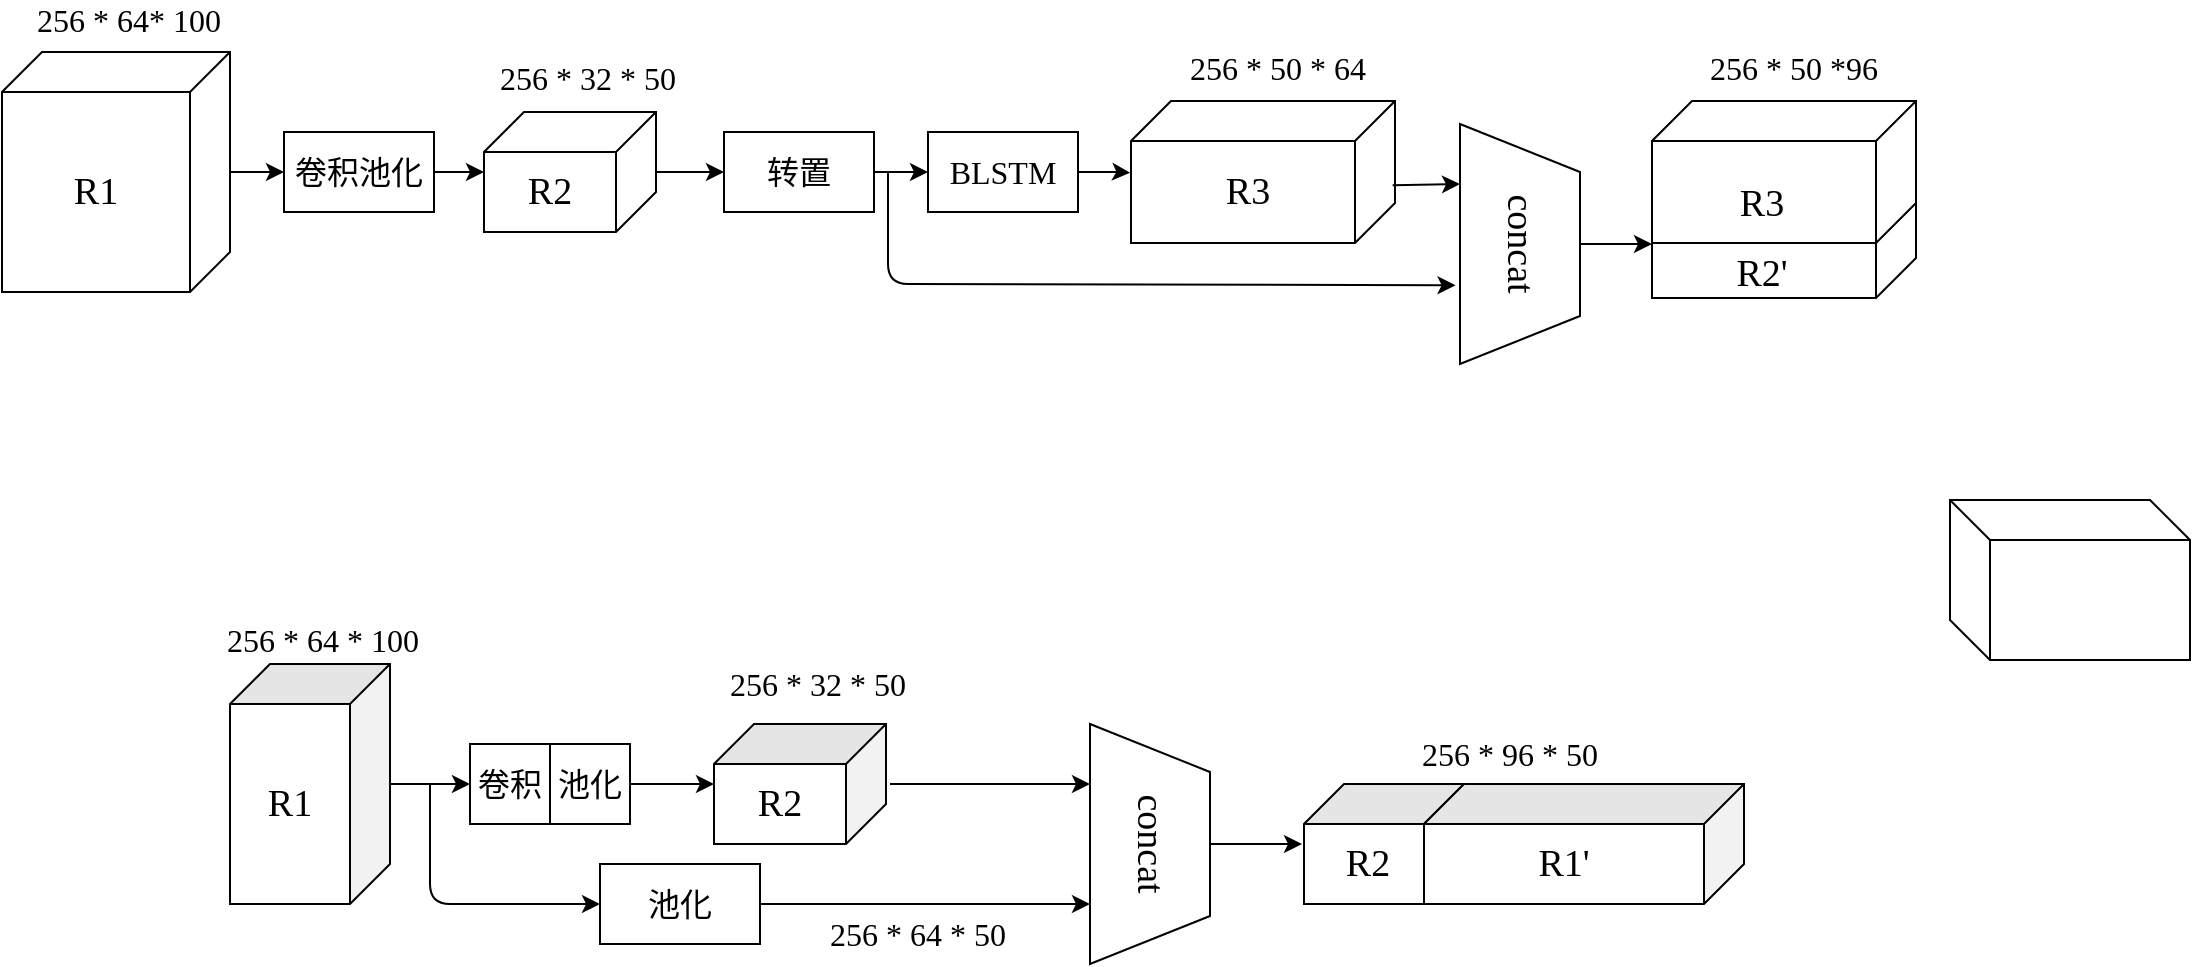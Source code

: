 <mxfile version="12.9.3" type="github">
  <diagram id="qBqB7yWqQwRtmxhurrX3" name="Page-1">
    <mxGraphModel dx="1323" dy="659" grid="1" gridSize="10" guides="1" tooltips="1" connect="1" arrows="1" fold="1" page="1" pageScale="1" pageWidth="827" pageHeight="1169" math="0" shadow="0">
      <root>
        <mxCell id="0" />
        <mxCell id="1" parent="0" />
        <mxCell id="oBfR3ffEFmptnwIIL1fz-1" value="" style="shape=cube;whiteSpace=wrap;html=1;boundedLbl=1;backgroundOutline=1;darkOpacity=0.05;darkOpacity2=0.1;rotation=90;fontFamily=Times New Roman;" parent="1" vertex="1">
          <mxGeometry x="100" y="570" width="120" height="80" as="geometry" />
        </mxCell>
        <mxCell id="oBfR3ffEFmptnwIIL1fz-10" value="" style="edgeStyle=orthogonalEdgeStyle;rounded=0;orthogonalLoop=1;jettySize=auto;html=1;fontFamily=Times New Roman;" parent="1" source="oBfR3ffEFmptnwIIL1fz-1" target="oBfR3ffEFmptnwIIL1fz-4" edge="1">
          <mxGeometry relative="1" as="geometry" />
        </mxCell>
        <mxCell id="oBfR3ffEFmptnwIIL1fz-14" value="" style="edgeStyle=orthogonalEdgeStyle;rounded=0;orthogonalLoop=1;jettySize=auto;html=1;entryX=0.25;entryY=1;entryDx=0;entryDy=0;fontFamily=Times New Roman;exitX=0.5;exitY=-0.023;exitDx=0;exitDy=0;exitPerimeter=0;" parent="1" source="3sx3NdT83uoYnKy77Azz-8" target="oBfR3ffEFmptnwIIL1fz-13" edge="1">
          <mxGeometry relative="1" as="geometry">
            <Array as="points" />
            <mxPoint x="460" y="610" as="sourcePoint" />
          </mxGeometry>
        </mxCell>
        <mxCell id="oBfR3ffEFmptnwIIL1fz-4" value="卷积" style="rounded=0;whiteSpace=wrap;html=1;fontFamily=Times New Roman;fontSize=16;" parent="1" vertex="1">
          <mxGeometry x="240" y="590" width="40" height="40" as="geometry" />
        </mxCell>
        <mxCell id="oBfR3ffEFmptnwIIL1fz-11" value="" style="edgeStyle=orthogonalEdgeStyle;rounded=0;orthogonalLoop=1;jettySize=auto;html=1;fontFamily=Times New Roman;" parent="1" source="oBfR3ffEFmptnwIIL1fz-5" target="3sx3NdT83uoYnKy77Azz-8" edge="1">
          <mxGeometry relative="1" as="geometry">
            <mxPoint x="354" y="611" as="targetPoint" />
          </mxGeometry>
        </mxCell>
        <mxCell id="oBfR3ffEFmptnwIIL1fz-5" value="池化" style="rounded=0;whiteSpace=wrap;html=1;fontFamily=Times New Roman;fontSize=16;" parent="1" vertex="1">
          <mxGeometry x="280" y="590" width="40" height="40" as="geometry" />
        </mxCell>
        <mxCell id="oBfR3ffEFmptnwIIL1fz-19" value="" style="edgeStyle=orthogonalEdgeStyle;rounded=0;orthogonalLoop=1;jettySize=auto;html=1;entryX=0.75;entryY=1;entryDx=0;entryDy=0;fontFamily=Times New Roman;" parent="1" source="oBfR3ffEFmptnwIIL1fz-12" target="oBfR3ffEFmptnwIIL1fz-13" edge="1">
          <mxGeometry relative="1" as="geometry">
            <mxPoint x="510" y="670" as="targetPoint" />
          </mxGeometry>
        </mxCell>
        <mxCell id="oBfR3ffEFmptnwIIL1fz-12" value="池化" style="rounded=0;whiteSpace=wrap;html=1;fontFamily=Times New Roman;fontSize=16;" parent="1" vertex="1">
          <mxGeometry x="305" y="650" width="80" height="40" as="geometry" />
        </mxCell>
        <mxCell id="oBfR3ffEFmptnwIIL1fz-13" value="&lt;font style=&quot;font-size: 19px&quot;&gt;concat&lt;/font&gt;" style="shape=trapezoid;perimeter=trapezoidPerimeter;whiteSpace=wrap;html=1;rotation=90;fontFamily=Times New Roman;fontSize=16;" parent="1" vertex="1">
          <mxGeometry x="520" y="610" width="120" height="60" as="geometry" />
        </mxCell>
        <mxCell id="oBfR3ffEFmptnwIIL1fz-15" value="" style="endArrow=classic;html=1;entryX=0;entryY=0.5;entryDx=0;entryDy=0;fontFamily=Times New Roman;" parent="1" target="oBfR3ffEFmptnwIIL1fz-12" edge="1">
          <mxGeometry width="50" height="50" relative="1" as="geometry">
            <mxPoint x="220" y="610" as="sourcePoint" />
            <mxPoint x="260" y="680" as="targetPoint" />
            <Array as="points">
              <mxPoint x="220" y="670" />
            </Array>
          </mxGeometry>
        </mxCell>
        <mxCell id="oBfR3ffEFmptnwIIL1fz-21" value="" style="shape=cube;whiteSpace=wrap;html=1;boundedLbl=1;backgroundOutline=1;darkOpacity=0.05;darkOpacity2=0.1;rotation=90;fontFamily=Times New Roman;" parent="1" vertex="1">
          <mxGeometry x="667" y="600" width="60" height="80" as="geometry" />
        </mxCell>
        <mxCell id="oBfR3ffEFmptnwIIL1fz-22" value="" style="shape=cube;whiteSpace=wrap;html=1;boundedLbl=1;backgroundOutline=1;darkOpacity=0.05;darkOpacity2=0.1;rotation=90;fontFamily=Times New Roman;" parent="1" vertex="1">
          <mxGeometry x="767" y="560" width="60" height="160" as="geometry" />
        </mxCell>
        <mxCell id="oBfR3ffEFmptnwIIL1fz-24" value="" style="endArrow=classic;html=1;exitX=0.5;exitY=0;exitDx=0;exitDy=0;fontFamily=Times New Roman;" parent="1" source="oBfR3ffEFmptnwIIL1fz-13" edge="1">
          <mxGeometry width="50" height="50" relative="1" as="geometry">
            <mxPoint x="640" y="810" as="sourcePoint" />
            <mxPoint x="656" y="640" as="targetPoint" />
          </mxGeometry>
        </mxCell>
        <mxCell id="oBfR3ffEFmptnwIIL1fz-26" value="&lt;font style=&quot;vertical-align: inherit ; font-size: 16px&quot;&gt;&lt;font style=&quot;vertical-align: inherit ; font-size: 16px&quot;&gt;256 * 64 * 100&lt;/font&gt;&lt;/font&gt;" style="text;html=1;strokeColor=none;fillColor=none;align=center;verticalAlign=middle;whiteSpace=wrap;rounded=0;fontFamily=Times New Roman;fontSize=16;" parent="1" vertex="1">
          <mxGeometry x="113" y="528" width="107" height="20" as="geometry" />
        </mxCell>
        <mxCell id="oBfR3ffEFmptnwIIL1fz-27" value="&lt;font style=&quot;vertical-align: inherit ; font-size: 16px&quot;&gt;&lt;font style=&quot;vertical-align: inherit ; font-size: 16px&quot;&gt;&lt;font style=&quot;vertical-align: inherit ; font-size: 16px&quot;&gt;&lt;font style=&quot;vertical-align: inherit ; font-size: 16px&quot;&gt;256 * 32 * 50&lt;/font&gt;&lt;/font&gt;&lt;/font&gt;&lt;/font&gt;" style="text;html=1;strokeColor=none;fillColor=none;align=center;verticalAlign=middle;whiteSpace=wrap;rounded=0;fontFamily=Times New Roman;fontSize=16;" parent="1" vertex="1">
          <mxGeometry x="359" y="550" width="110" height="20" as="geometry" />
        </mxCell>
        <mxCell id="oBfR3ffEFmptnwIIL1fz-28" value="&lt;font style=&quot;vertical-align: inherit ; font-size: 16px&quot;&gt;&lt;font style=&quot;vertical-align: inherit ; font-size: 16px&quot;&gt;&lt;font style=&quot;vertical-align: inherit ; font-size: 16px&quot;&gt;&lt;font style=&quot;vertical-align: inherit ; font-size: 16px&quot;&gt;&lt;font style=&quot;vertical-align: inherit ; font-size: 16px&quot;&gt;&lt;font style=&quot;vertical-align: inherit ; font-size: 16px&quot;&gt;&lt;font style=&quot;vertical-align: inherit ; font-size: 16px&quot;&gt;&lt;font style=&quot;vertical-align: inherit ; font-size: 16px&quot;&gt;256 * 64 * 50&lt;br style=&quot;font-size: 16px&quot;&gt;&lt;/font&gt;&lt;/font&gt;&lt;/font&gt;&lt;/font&gt;&lt;/font&gt;&lt;/font&gt;&lt;/font&gt;&lt;/font&gt;" style="text;html=1;strokeColor=none;fillColor=none;align=center;verticalAlign=middle;whiteSpace=wrap;rounded=0;fontFamily=Times New Roman;fontSize=16;" parent="1" vertex="1">
          <mxGeometry x="409" y="675" width="110" height="20" as="geometry" />
        </mxCell>
        <mxCell id="oBfR3ffEFmptnwIIL1fz-31" value="&lt;font style=&quot;vertical-align: inherit ; font-size: 16px&quot;&gt;&lt;font style=&quot;vertical-align: inherit ; font-size: 16px&quot;&gt;&lt;font style=&quot;vertical-align: inherit ; font-size: 16px&quot;&gt;&lt;font style=&quot;vertical-align: inherit ; font-size: 16px&quot;&gt;&lt;font style=&quot;vertical-align: inherit ; font-size: 16px&quot;&gt;&lt;font style=&quot;vertical-align: inherit ; font-size: 16px&quot;&gt;&lt;font style=&quot;vertical-align: inherit ; font-size: 16px&quot;&gt;&lt;font style=&quot;vertical-align: inherit ; font-size: 16px&quot;&gt;256 * 96 * 50&lt;/font&gt;&lt;/font&gt;&lt;/font&gt;&lt;/font&gt;&lt;/font&gt;&lt;/font&gt;&lt;/font&gt;&lt;/font&gt;" style="text;html=1;strokeColor=none;fillColor=none;align=center;verticalAlign=middle;whiteSpace=wrap;rounded=0;fontFamily=Times New Roman;fontSize=16;" parent="1" vertex="1">
          <mxGeometry x="710" y="585" width="100" height="20" as="geometry" />
        </mxCell>
        <mxCell id="oBfR3ffEFmptnwIIL1fz-32" value="&lt;font style=&quot;font-size: 19px&quot;&gt;R1&lt;/font&gt;" style="text;html=1;strokeColor=none;fillColor=none;align=center;verticalAlign=middle;whiteSpace=wrap;rounded=0;fontFamily=Times New Roman;" parent="1" vertex="1">
          <mxGeometry x="130" y="610" width="40" height="20" as="geometry" />
        </mxCell>
        <mxCell id="oBfR3ffEFmptnwIIL1fz-35" value="&lt;font style=&quot;font-size: 19px&quot;&gt;R2&lt;/font&gt;" style="text;html=1;strokeColor=none;fillColor=none;align=center;verticalAlign=middle;whiteSpace=wrap;rounded=0;fontFamily=Times New Roman;" parent="1" vertex="1">
          <mxGeometry x="669" y="640" width="40" height="20" as="geometry" />
        </mxCell>
        <mxCell id="oBfR3ffEFmptnwIIL1fz-36" value="&lt;font style=&quot;font-size: 19px&quot;&gt;R1&#39;&lt;/font&gt;" style="text;html=1;strokeColor=none;fillColor=none;align=center;verticalAlign=middle;whiteSpace=wrap;rounded=0;fontFamily=Times New Roman;" parent="1" vertex="1">
          <mxGeometry x="767" y="640" width="40" height="20" as="geometry" />
        </mxCell>
        <mxCell id="GzUZPsXQtCrMjFchmsEd-24" value="" style="edgeStyle=orthogonalEdgeStyle;rounded=0;orthogonalLoop=1;jettySize=auto;html=1;" parent="1" source="GzUZPsXQtCrMjFchmsEd-26" target="GzUZPsXQtCrMjFchmsEd-4" edge="1">
          <mxGeometry relative="1" as="geometry">
            <mxPoint x="137" y="304" as="targetPoint" />
          </mxGeometry>
        </mxCell>
        <mxCell id="GzUZPsXQtCrMjFchmsEd-1" value="" style="shape=cube;whiteSpace=wrap;html=1;boundedLbl=1;backgroundOutline=1;rotation=90;fontFamily=Times New Roman;" parent="1" vertex="1">
          <mxGeometry x="3" y="247" width="120" height="114" as="geometry" />
        </mxCell>
        <mxCell id="GzUZPsXQtCrMjFchmsEd-4" value="" style="shape=cube;whiteSpace=wrap;html=1;boundedLbl=1;backgroundOutline=1;rotation=90;fontFamily=Times New Roman;" parent="1" vertex="1">
          <mxGeometry x="260" y="261" width="60" height="86" as="geometry" />
        </mxCell>
        <mxCell id="GzUZPsXQtCrMjFchmsEd-15" value="&lt;font style=&quot;vertical-align: inherit ; font-size: 16px&quot;&gt;&lt;font style=&quot;vertical-align: inherit ; font-size: 16px&quot;&gt;256 * 64* 100&lt;/font&gt;&lt;/font&gt;" style="text;html=1;strokeColor=none;fillColor=none;align=center;verticalAlign=middle;whiteSpace=wrap;rounded=0;fontFamily=Times New Roman;fontSize=16;" parent="1" vertex="1">
          <mxGeometry x="16" y="218" width="107" height="20" as="geometry" />
        </mxCell>
        <mxCell id="GzUZPsXQtCrMjFchmsEd-16" value="&lt;font style=&quot;vertical-align: inherit ; font-size: 16px&quot;&gt;&lt;font style=&quot;vertical-align: inherit ; font-size: 16px&quot;&gt;&lt;font style=&quot;vertical-align: inherit ; font-size: 16px&quot;&gt;&lt;font style=&quot;vertical-align: inherit ; font-size: 16px&quot;&gt;256 * 32 * 50&lt;/font&gt;&lt;/font&gt;&lt;/font&gt;&lt;/font&gt;" style="text;html=1;strokeColor=none;fillColor=none;align=center;verticalAlign=middle;whiteSpace=wrap;rounded=0;fontFamily=Times New Roman;fontSize=16;" parent="1" vertex="1">
          <mxGeometry x="244" y="247" width="110" height="20" as="geometry" />
        </mxCell>
        <mxCell id="GzUZPsXQtCrMjFchmsEd-19" value="&lt;font style=&quot;font-size: 19px&quot;&gt;R1&lt;/font&gt;" style="text;html=1;strokeColor=none;fillColor=none;align=center;verticalAlign=middle;whiteSpace=wrap;rounded=0;fontFamily=Times New Roman;" parent="1" vertex="1">
          <mxGeometry x="33" y="303" width="40" height="22" as="geometry" />
        </mxCell>
        <mxCell id="GzUZPsXQtCrMjFchmsEd-20" value="R2" style="text;html=1;strokeColor=none;fillColor=none;align=center;verticalAlign=middle;whiteSpace=wrap;rounded=0;fontFamily=Times New Roman;fontSize=19;" parent="1" vertex="1">
          <mxGeometry x="260" y="304" width="40" height="20" as="geometry" />
        </mxCell>
        <mxCell id="GzUZPsXQtCrMjFchmsEd-26" value="卷积池化" style="rounded=0;whiteSpace=wrap;html=1;fontFamily=Times New Roman;fontSize=16;" parent="1" vertex="1">
          <mxGeometry x="147" y="284" width="75" height="40" as="geometry" />
        </mxCell>
        <mxCell id="GzUZPsXQtCrMjFchmsEd-31" value="" style="edgeStyle=orthogonalEdgeStyle;rounded=0;orthogonalLoop=1;jettySize=auto;html=1;" parent="1" source="GzUZPsXQtCrMjFchmsEd-1" target="GzUZPsXQtCrMjFchmsEd-26" edge="1">
          <mxGeometry relative="1" as="geometry">
            <mxPoint x="104" y="304" as="sourcePoint" />
            <mxPoint x="247" y="304" as="targetPoint" />
          </mxGeometry>
        </mxCell>
        <mxCell id="WrzoN5a75EZCptr_BmD_-6" value="" style="edgeStyle=orthogonalEdgeStyle;rounded=0;orthogonalLoop=1;jettySize=auto;html=1;entryX=0.505;entryY=1.003;entryDx=0;entryDy=0;entryPerimeter=0;" parent="1" source="GzUZPsXQtCrMjFchmsEd-37" target="WrzoN5a75EZCptr_BmD_-4" edge="1">
          <mxGeometry relative="1" as="geometry">
            <mxPoint x="579" y="304" as="targetPoint" />
          </mxGeometry>
        </mxCell>
        <mxCell id="GzUZPsXQtCrMjFchmsEd-37" value="BLSTM" style="rounded=0;whiteSpace=wrap;html=1;fontFamily=Times New Roman;fontSize=16;" parent="1" vertex="1">
          <mxGeometry x="469" y="284" width="75" height="40" as="geometry" />
        </mxCell>
        <mxCell id="GzUZPsXQtCrMjFchmsEd-50" value="" style="endArrow=classic;html=1;entryX=0;entryY=0.5;entryDx=0;entryDy=0;" parent="1" source="GzUZPsXQtCrMjFchmsEd-52" target="GzUZPsXQtCrMjFchmsEd-37" edge="1">
          <mxGeometry width="50" height="50" relative="1" as="geometry">
            <mxPoint x="226" y="429" as="sourcePoint" />
            <mxPoint x="276" y="379" as="targetPoint" />
          </mxGeometry>
        </mxCell>
        <mxCell id="GzUZPsXQtCrMjFchmsEd-57" value="&lt;font style=&quot;vertical-align: inherit ; font-size: 16px&quot;&gt;&lt;font style=&quot;vertical-align: inherit ; font-size: 16px&quot;&gt;&lt;font style=&quot;vertical-align: inherit ; font-size: 16px&quot;&gt;&lt;font style=&quot;vertical-align: inherit ; font-size: 16px&quot;&gt;256 * 50 * 128&lt;/font&gt;&lt;/font&gt;&lt;/font&gt;&lt;/font&gt;" style="text;html=1;strokeColor=none;fillColor=none;align=center;verticalAlign=middle;whiteSpace=wrap;rounded=0;fontFamily=Times New Roman;fontSize=16;" parent="1" vertex="1">
          <mxGeometry x="842" y="294" width="110" height="20" as="geometry" />
        </mxCell>
        <mxCell id="GzUZPsXQtCrMjFchmsEd-59" value="" style="shape=cube;whiteSpace=wrap;html=1;boundedLbl=1;backgroundOutline=1;rotation=90;fontFamily=Times New Roman;" parent="1" vertex="1">
          <mxGeometry x="872.75" y="276.75" width="48.5" height="132" as="geometry" />
        </mxCell>
        <mxCell id="GzUZPsXQtCrMjFchmsEd-60" value="R3" style="text;html=1;strokeColor=none;fillColor=none;align=center;verticalAlign=middle;whiteSpace=wrap;rounded=0;fontFamily=Times New Roman;fontSize=19;" parent="1" vertex="1">
          <mxGeometry x="861.5" y="310" width="40" height="20" as="geometry" />
        </mxCell>
        <mxCell id="GzUZPsXQtCrMjFchmsEd-61" value="R2&#39;" style="text;html=1;strokeColor=none;fillColor=none;align=center;verticalAlign=middle;whiteSpace=wrap;rounded=0;fontFamily=Times New Roman;fontSize=19;" parent="1" vertex="1">
          <mxGeometry x="865.5" y="345" width="40" height="20" as="geometry" />
        </mxCell>
        <mxCell id="JmRfIIN83inEI6cl5cNO-9" value="" style="edgeStyle=orthogonalEdgeStyle;rounded=0;orthogonalLoop=1;jettySize=auto;html=1;" parent="1" source="GzUZPsXQtCrMjFchmsEd-62" edge="1">
          <mxGeometry relative="1" as="geometry">
            <mxPoint x="831" y="340" as="targetPoint" />
          </mxGeometry>
        </mxCell>
        <mxCell id="GzUZPsXQtCrMjFchmsEd-62" value="&lt;font style=&quot;font-size: 19px&quot;&gt;concat&lt;/font&gt;" style="shape=trapezoid;perimeter=trapezoidPerimeter;whiteSpace=wrap;html=1;rotation=90;fontFamily=Times New Roman;fontSize=16;" parent="1" vertex="1">
          <mxGeometry x="705" y="310" width="120" height="60" as="geometry" />
        </mxCell>
        <mxCell id="GzUZPsXQtCrMjFchmsEd-52" value="转置" style="rounded=0;whiteSpace=wrap;html=1;fontFamily=Times New Roman;fontSize=16;" parent="1" vertex="1">
          <mxGeometry x="367" y="284" width="75" height="40" as="geometry" />
        </mxCell>
        <mxCell id="WrzoN5a75EZCptr_BmD_-1" value="" style="endArrow=classic;html=1;entryX=0;entryY=0.5;entryDx=0;entryDy=0;" parent="1" source="GzUZPsXQtCrMjFchmsEd-4" target="GzUZPsXQtCrMjFchmsEd-52" edge="1">
          <mxGeometry width="50" height="50" relative="1" as="geometry">
            <mxPoint x="407" y="304" as="sourcePoint" />
            <mxPoint x="530" y="304" as="targetPoint" />
          </mxGeometry>
        </mxCell>
        <mxCell id="WrzoN5a75EZCptr_BmD_-4" value="" style="shape=cube;whiteSpace=wrap;html=1;boundedLbl=1;backgroundOutline=1;rotation=90;fontFamily=Times New Roman;" parent="1" vertex="1">
          <mxGeometry x="601" y="238" width="71" height="132" as="geometry" />
        </mxCell>
        <mxCell id="JmRfIIN83inEI6cl5cNO-1" value="&lt;font style=&quot;vertical-align: inherit ; font-size: 16px&quot;&gt;&lt;font style=&quot;vertical-align: inherit ; font-size: 16px&quot;&gt;&lt;font style=&quot;vertical-align: inherit ; font-size: 16px&quot;&gt;&lt;font style=&quot;vertical-align: inherit ; font-size: 16px&quot;&gt;256 * 50 * 64&lt;/font&gt;&lt;/font&gt;&lt;/font&gt;&lt;/font&gt;" style="text;html=1;strokeColor=none;fillColor=none;align=center;verticalAlign=middle;whiteSpace=wrap;rounded=0;fontFamily=Times New Roman;fontSize=16;" parent="1" vertex="1">
          <mxGeometry x="589" y="242" width="110" height="20" as="geometry" />
        </mxCell>
        <mxCell id="JmRfIIN83inEI6cl5cNO-2" value="R3" style="text;html=1;strokeColor=none;fillColor=none;align=center;verticalAlign=middle;whiteSpace=wrap;rounded=0;fontFamily=Times New Roman;fontSize=19;" parent="1" vertex="1">
          <mxGeometry x="609" y="304" width="40" height="20" as="geometry" />
        </mxCell>
        <mxCell id="JmRfIIN83inEI6cl5cNO-5" value="" style="endArrow=classic;html=1;entryX=0.25;entryY=1;entryDx=0;entryDy=0;exitX=0.594;exitY=0.009;exitDx=0;exitDy=0;exitPerimeter=0;" parent="1" source="WrzoN5a75EZCptr_BmD_-4" target="GzUZPsXQtCrMjFchmsEd-62" edge="1">
          <mxGeometry width="50" height="50" relative="1" as="geometry">
            <mxPoint x="712" y="310" as="sourcePoint" />
            <mxPoint x="705" y="310" as="targetPoint" />
          </mxGeometry>
        </mxCell>
        <mxCell id="JmRfIIN83inEI6cl5cNO-6" value="" style="endArrow=classic;html=1;entryX=0.672;entryY=1.037;entryDx=0;entryDy=0;entryPerimeter=0;" parent="1" target="GzUZPsXQtCrMjFchmsEd-62" edge="1">
          <mxGeometry width="50" height="50" relative="1" as="geometry">
            <mxPoint x="449" y="304" as="sourcePoint" />
            <mxPoint x="669" y="394" as="targetPoint" />
            <Array as="points">
              <mxPoint x="449" y="360" />
            </Array>
          </mxGeometry>
        </mxCell>
        <mxCell id="JmRfIIN83inEI6cl5cNO-8" value="" style="shape=cube;whiteSpace=wrap;html=1;boundedLbl=1;backgroundOutline=1;rotation=90;fontFamily=Times New Roman;" parent="1" vertex="1">
          <mxGeometry x="861.5" y="238" width="71" height="132" as="geometry" />
        </mxCell>
        <mxCell id="JmRfIIN83inEI6cl5cNO-10" value="R3" style="text;html=1;strokeColor=none;fillColor=none;align=center;verticalAlign=middle;whiteSpace=wrap;rounded=0;fontFamily=Times New Roman;fontSize=19;" parent="1" vertex="1">
          <mxGeometry x="865.5" y="310" width="40" height="20" as="geometry" />
        </mxCell>
        <mxCell id="JmRfIIN83inEI6cl5cNO-11" value="&lt;font style=&quot;vertical-align: inherit ; font-size: 16px&quot;&gt;&lt;font style=&quot;vertical-align: inherit ; font-size: 16px&quot;&gt;&lt;font style=&quot;vertical-align: inherit ; font-size: 16px&quot;&gt;&lt;font style=&quot;vertical-align: inherit ; font-size: 16px&quot;&gt;256 * 50 *96&lt;/font&gt;&lt;/font&gt;&lt;/font&gt;&lt;/font&gt;" style="text;html=1;strokeColor=none;fillColor=none;align=center;verticalAlign=middle;whiteSpace=wrap;rounded=0;fontFamily=Times New Roman;fontSize=16;" parent="1" vertex="1">
          <mxGeometry x="842" y="242" width="120" height="20" as="geometry" />
        </mxCell>
        <mxCell id="3sx3NdT83uoYnKy77Azz-8" value="" style="shape=cube;whiteSpace=wrap;html=1;boundedLbl=1;backgroundOutline=1;darkOpacity=0.05;darkOpacity2=0.1;rotation=90;fontFamily=Times New Roman;" parent="1" vertex="1">
          <mxGeometry x="375" y="567" width="60" height="86" as="geometry" />
        </mxCell>
        <mxCell id="3sx3NdT83uoYnKy77Azz-9" value="R2" style="text;html=1;strokeColor=none;fillColor=none;align=center;verticalAlign=middle;whiteSpace=wrap;rounded=0;fontFamily=Times New Roman;fontSize=19;" parent="1" vertex="1">
          <mxGeometry x="375" y="610" width="40" height="20" as="geometry" />
        </mxCell>
        <mxCell id="0JjsKay-PrG_Ku6duGFU-1" value="" style="shape=cube;whiteSpace=wrap;html=1;boundedLbl=1;backgroundOutline=1;" vertex="1" parent="1">
          <mxGeometry x="980" y="468" width="120" height="80" as="geometry" />
        </mxCell>
      </root>
    </mxGraphModel>
  </diagram>
</mxfile>
